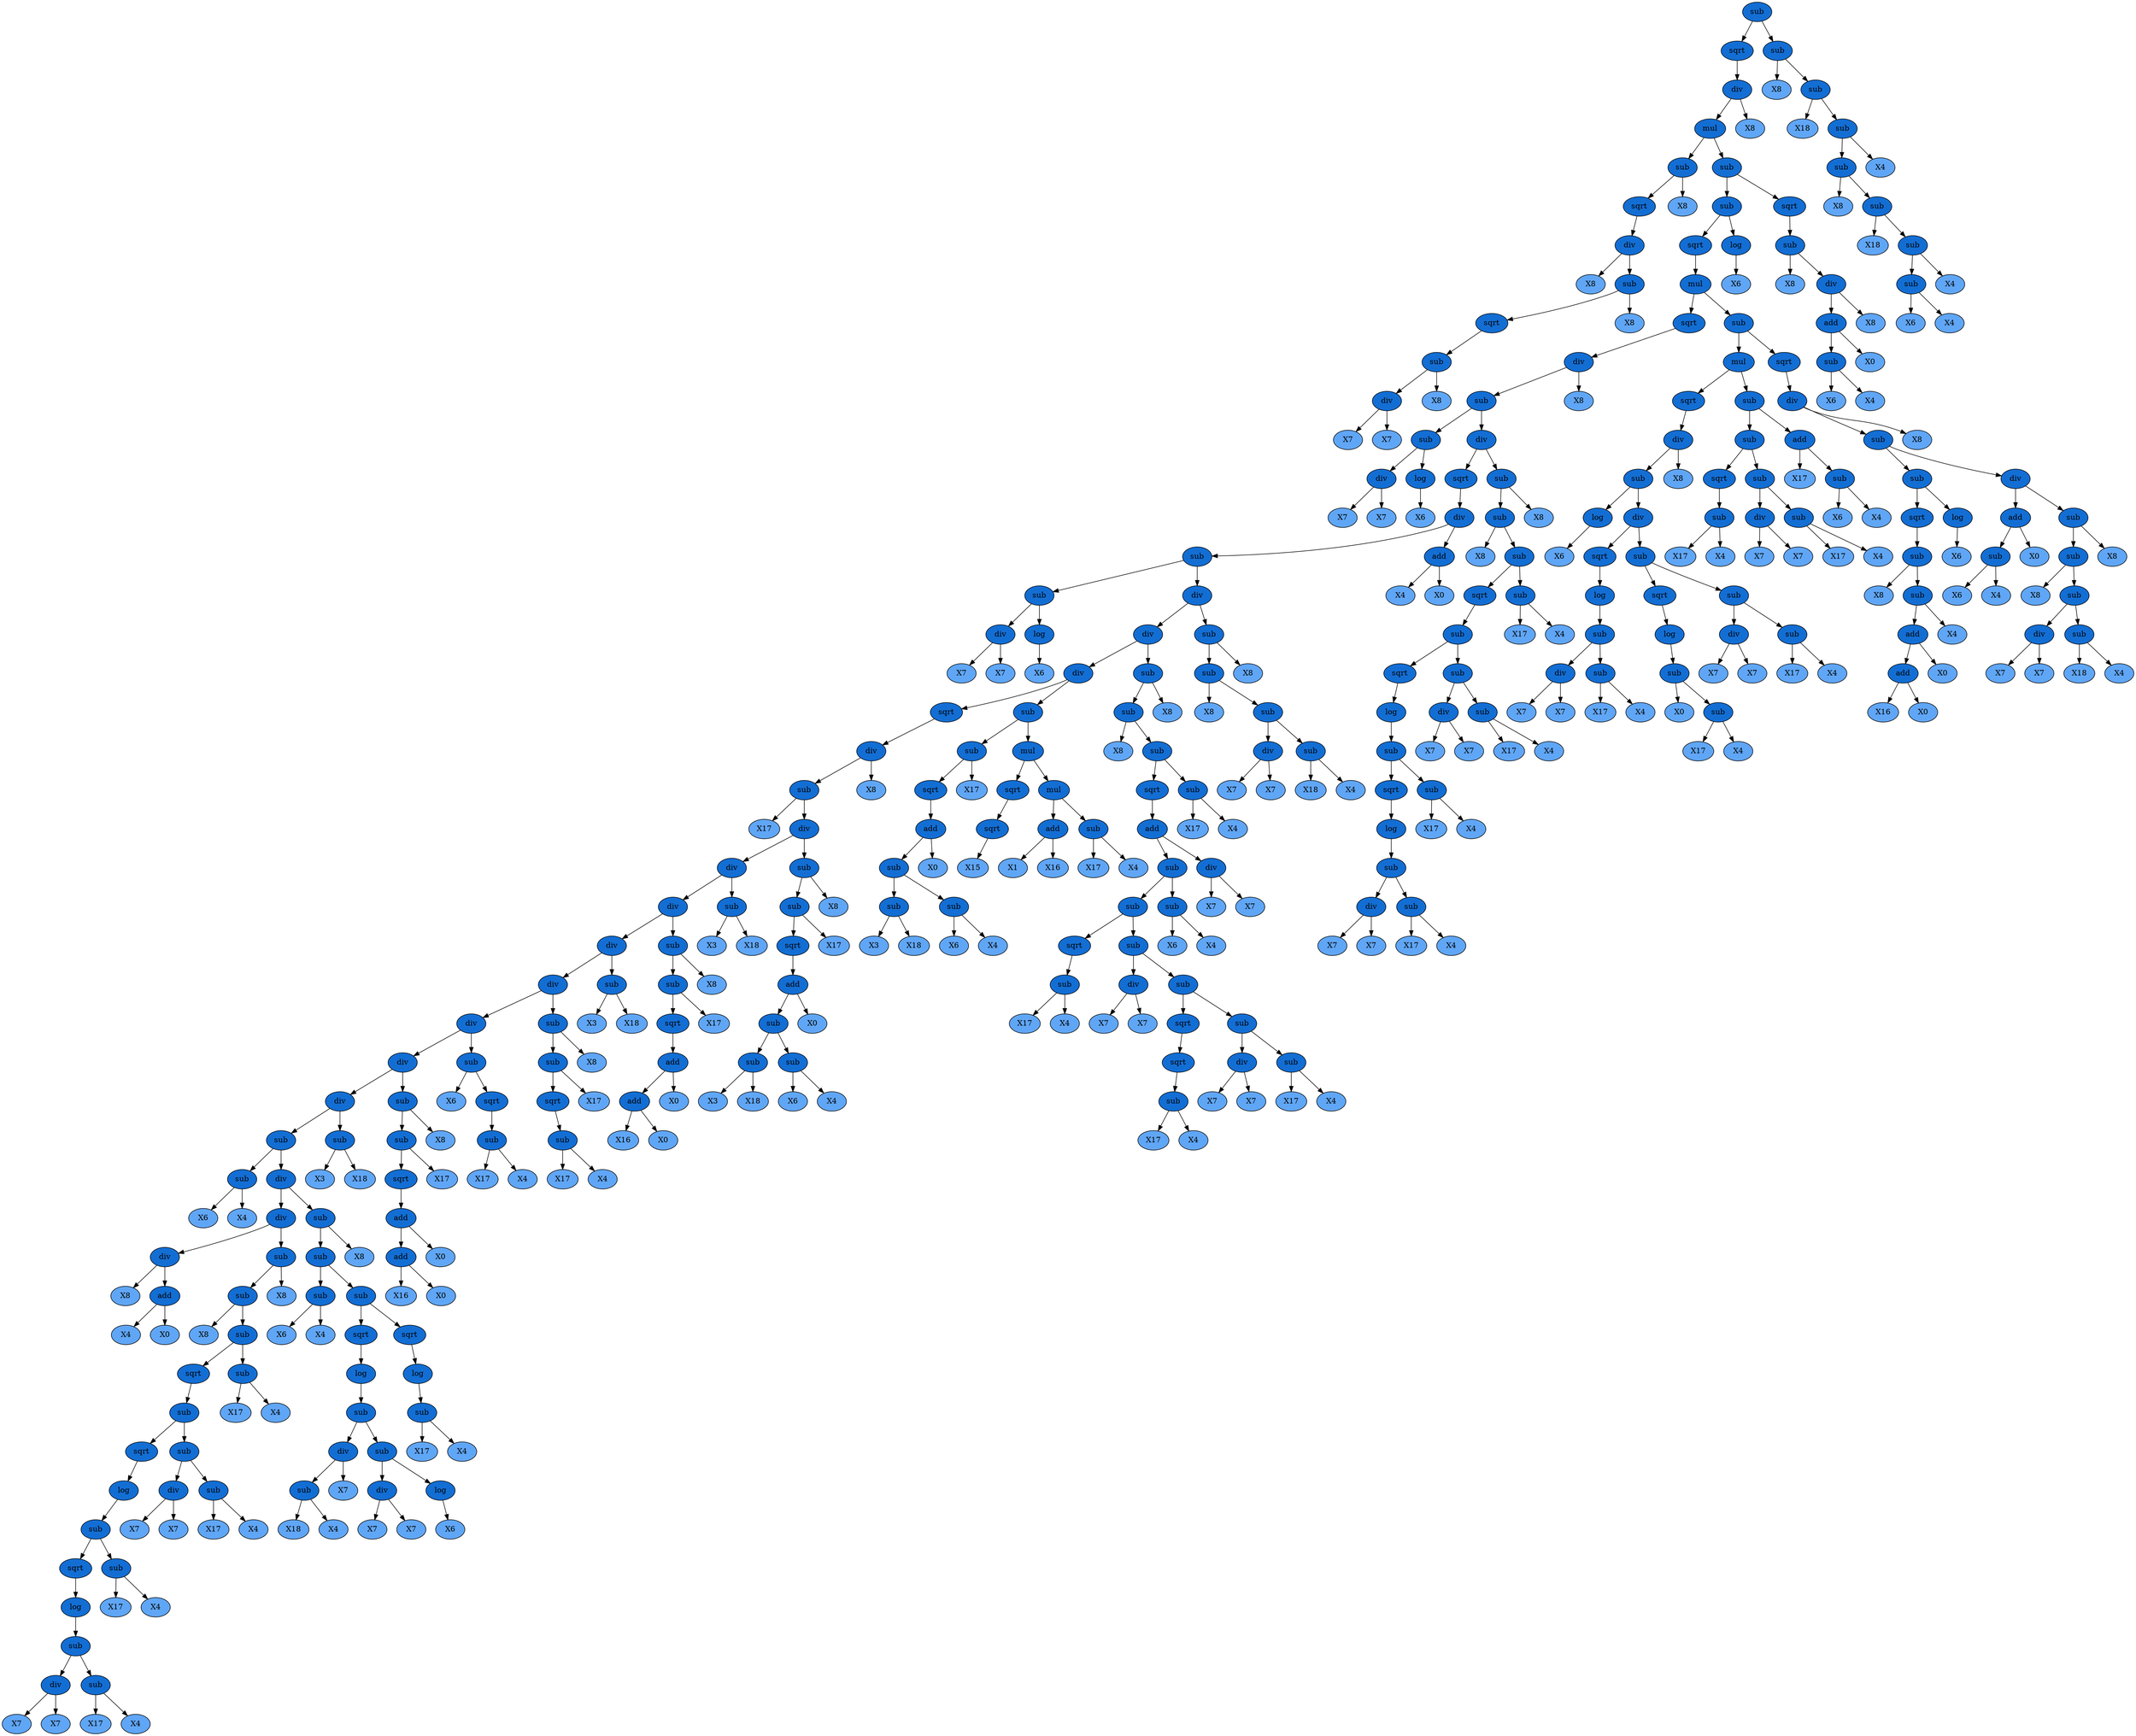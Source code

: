 digraph program {
node [style=filled]
0 [label="sub", fillcolor="#136ed4"] ;
1 [label="sqrt", fillcolor="#136ed4"] ;
2 [label="div", fillcolor="#136ed4"] ;
3 [label="mul", fillcolor="#136ed4"] ;
4 [label="sub", fillcolor="#136ed4"] ;
5 [label="sqrt", fillcolor="#136ed4"] ;
6 [label="div", fillcolor="#136ed4"] ;
7 [label="X8", fillcolor="#60a6f6"] ;
8 [label="sub", fillcolor="#136ed4"] ;
9 [label="sqrt", fillcolor="#136ed4"] ;
10 [label="sub", fillcolor="#136ed4"] ;
11 [label="div", fillcolor="#136ed4"] ;
12 [label="X7", fillcolor="#60a6f6"] ;
13 [label="X7", fillcolor="#60a6f6"] ;
11 -> 13 ;
11 -> 12 ;
14 [label="X8", fillcolor="#60a6f6"] ;
10 -> 14 ;
10 -> 11 ;
9 -> 10 ;
15 [label="X8", fillcolor="#60a6f6"] ;
8 -> 15 ;
8 -> 9 ;
6 -> 8 ;
6 -> 7 ;
5 -> 6 ;
16 [label="X8", fillcolor="#60a6f6"] ;
4 -> 16 ;
4 -> 5 ;
17 [label="sub", fillcolor="#136ed4"] ;
18 [label="sub", fillcolor="#136ed4"] ;
19 [label="sqrt", fillcolor="#136ed4"] ;
20 [label="mul", fillcolor="#136ed4"] ;
21 [label="sqrt", fillcolor="#136ed4"] ;
22 [label="div", fillcolor="#136ed4"] ;
23 [label="sub", fillcolor="#136ed4"] ;
24 [label="sub", fillcolor="#136ed4"] ;
25 [label="div", fillcolor="#136ed4"] ;
26 [label="X7", fillcolor="#60a6f6"] ;
27 [label="X7", fillcolor="#60a6f6"] ;
25 -> 27 ;
25 -> 26 ;
28 [label="log", fillcolor="#136ed4"] ;
29 [label="X6", fillcolor="#60a6f6"] ;
28 -> 29 ;
24 -> 28 ;
24 -> 25 ;
30 [label="div", fillcolor="#136ed4"] ;
31 [label="sqrt", fillcolor="#136ed4"] ;
32 [label="div", fillcolor="#136ed4"] ;
33 [label="sub", fillcolor="#136ed4"] ;
34 [label="sub", fillcolor="#136ed4"] ;
35 [label="div", fillcolor="#136ed4"] ;
36 [label="X7", fillcolor="#60a6f6"] ;
37 [label="X7", fillcolor="#60a6f6"] ;
35 -> 37 ;
35 -> 36 ;
38 [label="log", fillcolor="#136ed4"] ;
39 [label="X6", fillcolor="#60a6f6"] ;
38 -> 39 ;
34 -> 38 ;
34 -> 35 ;
40 [label="div", fillcolor="#136ed4"] ;
41 [label="div", fillcolor="#136ed4"] ;
42 [label="div", fillcolor="#136ed4"] ;
43 [label="sqrt", fillcolor="#136ed4"] ;
44 [label="div", fillcolor="#136ed4"] ;
45 [label="sub", fillcolor="#136ed4"] ;
46 [label="X17", fillcolor="#60a6f6"] ;
47 [label="div", fillcolor="#136ed4"] ;
48 [label="div", fillcolor="#136ed4"] ;
49 [label="div", fillcolor="#136ed4"] ;
50 [label="div", fillcolor="#136ed4"] ;
51 [label="div", fillcolor="#136ed4"] ;
52 [label="div", fillcolor="#136ed4"] ;
53 [label="div", fillcolor="#136ed4"] ;
54 [label="div", fillcolor="#136ed4"] ;
55 [label="sub", fillcolor="#136ed4"] ;
56 [label="sub", fillcolor="#136ed4"] ;
57 [label="X6", fillcolor="#60a6f6"] ;
58 [label="X4", fillcolor="#60a6f6"] ;
56 -> 58 ;
56 -> 57 ;
59 [label="div", fillcolor="#136ed4"] ;
60 [label="div", fillcolor="#136ed4"] ;
61 [label="div", fillcolor="#136ed4"] ;
62 [label="X8", fillcolor="#60a6f6"] ;
63 [label="add", fillcolor="#136ed4"] ;
64 [label="X4", fillcolor="#60a6f6"] ;
65 [label="X0", fillcolor="#60a6f6"] ;
63 -> 65 ;
63 -> 64 ;
61 -> 63 ;
61 -> 62 ;
66 [label="sub", fillcolor="#136ed4"] ;
67 [label="sub", fillcolor="#136ed4"] ;
68 [label="X8", fillcolor="#60a6f6"] ;
69 [label="sub", fillcolor="#136ed4"] ;
70 [label="sqrt", fillcolor="#136ed4"] ;
71 [label="sub", fillcolor="#136ed4"] ;
72 [label="sqrt", fillcolor="#136ed4"] ;
73 [label="log", fillcolor="#136ed4"] ;
74 [label="sub", fillcolor="#136ed4"] ;
75 [label="sqrt", fillcolor="#136ed4"] ;
76 [label="log", fillcolor="#136ed4"] ;
77 [label="sub", fillcolor="#136ed4"] ;
78 [label="div", fillcolor="#136ed4"] ;
79 [label="X7", fillcolor="#60a6f6"] ;
80 [label="X7", fillcolor="#60a6f6"] ;
78 -> 80 ;
78 -> 79 ;
81 [label="sub", fillcolor="#136ed4"] ;
82 [label="X17", fillcolor="#60a6f6"] ;
83 [label="X4", fillcolor="#60a6f6"] ;
81 -> 83 ;
81 -> 82 ;
77 -> 81 ;
77 -> 78 ;
76 -> 77 ;
75 -> 76 ;
84 [label="sub", fillcolor="#136ed4"] ;
85 [label="X17", fillcolor="#60a6f6"] ;
86 [label="X4", fillcolor="#60a6f6"] ;
84 -> 86 ;
84 -> 85 ;
74 -> 84 ;
74 -> 75 ;
73 -> 74 ;
72 -> 73 ;
87 [label="sub", fillcolor="#136ed4"] ;
88 [label="div", fillcolor="#136ed4"] ;
89 [label="X7", fillcolor="#60a6f6"] ;
90 [label="X7", fillcolor="#60a6f6"] ;
88 -> 90 ;
88 -> 89 ;
91 [label="sub", fillcolor="#136ed4"] ;
92 [label="X17", fillcolor="#60a6f6"] ;
93 [label="X4", fillcolor="#60a6f6"] ;
91 -> 93 ;
91 -> 92 ;
87 -> 91 ;
87 -> 88 ;
71 -> 87 ;
71 -> 72 ;
70 -> 71 ;
94 [label="sub", fillcolor="#136ed4"] ;
95 [label="X17", fillcolor="#60a6f6"] ;
96 [label="X4", fillcolor="#60a6f6"] ;
94 -> 96 ;
94 -> 95 ;
69 -> 94 ;
69 -> 70 ;
67 -> 69 ;
67 -> 68 ;
97 [label="X8", fillcolor="#60a6f6"] ;
66 -> 97 ;
66 -> 67 ;
60 -> 66 ;
60 -> 61 ;
98 [label="sub", fillcolor="#136ed4"] ;
99 [label="sub", fillcolor="#136ed4"] ;
100 [label="sub", fillcolor="#136ed4"] ;
101 [label="X6", fillcolor="#60a6f6"] ;
102 [label="X4", fillcolor="#60a6f6"] ;
100 -> 102 ;
100 -> 101 ;
103 [label="sub", fillcolor="#136ed4"] ;
104 [label="sqrt", fillcolor="#136ed4"] ;
105 [label="log", fillcolor="#136ed4"] ;
106 [label="sub", fillcolor="#136ed4"] ;
107 [label="div", fillcolor="#136ed4"] ;
108 [label="sub", fillcolor="#136ed4"] ;
109 [label="X18", fillcolor="#60a6f6"] ;
110 [label="X4", fillcolor="#60a6f6"] ;
108 -> 110 ;
108 -> 109 ;
111 [label="X7", fillcolor="#60a6f6"] ;
107 -> 111 ;
107 -> 108 ;
112 [label="sub", fillcolor="#136ed4"] ;
113 [label="div", fillcolor="#136ed4"] ;
114 [label="X7", fillcolor="#60a6f6"] ;
115 [label="X7", fillcolor="#60a6f6"] ;
113 -> 115 ;
113 -> 114 ;
116 [label="log", fillcolor="#136ed4"] ;
117 [label="X6", fillcolor="#60a6f6"] ;
116 -> 117 ;
112 -> 116 ;
112 -> 113 ;
106 -> 112 ;
106 -> 107 ;
105 -> 106 ;
104 -> 105 ;
118 [label="sqrt", fillcolor="#136ed4"] ;
119 [label="log", fillcolor="#136ed4"] ;
120 [label="sub", fillcolor="#136ed4"] ;
121 [label="X17", fillcolor="#60a6f6"] ;
122 [label="X4", fillcolor="#60a6f6"] ;
120 -> 122 ;
120 -> 121 ;
119 -> 120 ;
118 -> 119 ;
103 -> 118 ;
103 -> 104 ;
99 -> 103 ;
99 -> 100 ;
123 [label="X8", fillcolor="#60a6f6"] ;
98 -> 123 ;
98 -> 99 ;
59 -> 98 ;
59 -> 60 ;
55 -> 59 ;
55 -> 56 ;
124 [label="sub", fillcolor="#136ed4"] ;
125 [label="X3", fillcolor="#60a6f6"] ;
126 [label="X18", fillcolor="#60a6f6"] ;
124 -> 126 ;
124 -> 125 ;
54 -> 124 ;
54 -> 55 ;
127 [label="sub", fillcolor="#136ed4"] ;
128 [label="sub", fillcolor="#136ed4"] ;
129 [label="sqrt", fillcolor="#136ed4"] ;
130 [label="add", fillcolor="#136ed4"] ;
131 [label="add", fillcolor="#136ed4"] ;
132 [label="X16", fillcolor="#60a6f6"] ;
133 [label="X0", fillcolor="#60a6f6"] ;
131 -> 133 ;
131 -> 132 ;
134 [label="X0", fillcolor="#60a6f6"] ;
130 -> 134 ;
130 -> 131 ;
129 -> 130 ;
135 [label="X17", fillcolor="#60a6f6"] ;
128 -> 135 ;
128 -> 129 ;
136 [label="X8", fillcolor="#60a6f6"] ;
127 -> 136 ;
127 -> 128 ;
53 -> 127 ;
53 -> 54 ;
137 [label="sub", fillcolor="#136ed4"] ;
138 [label="X6", fillcolor="#60a6f6"] ;
139 [label="sqrt", fillcolor="#136ed4"] ;
140 [label="sub", fillcolor="#136ed4"] ;
141 [label="X17", fillcolor="#60a6f6"] ;
142 [label="X4", fillcolor="#60a6f6"] ;
140 -> 142 ;
140 -> 141 ;
139 -> 140 ;
137 -> 139 ;
137 -> 138 ;
52 -> 137 ;
52 -> 53 ;
143 [label="sub", fillcolor="#136ed4"] ;
144 [label="sub", fillcolor="#136ed4"] ;
145 [label="sqrt", fillcolor="#136ed4"] ;
146 [label="sub", fillcolor="#136ed4"] ;
147 [label="X17", fillcolor="#60a6f6"] ;
148 [label="X4", fillcolor="#60a6f6"] ;
146 -> 148 ;
146 -> 147 ;
145 -> 146 ;
149 [label="X17", fillcolor="#60a6f6"] ;
144 -> 149 ;
144 -> 145 ;
150 [label="X8", fillcolor="#60a6f6"] ;
143 -> 150 ;
143 -> 144 ;
51 -> 143 ;
51 -> 52 ;
151 [label="sub", fillcolor="#136ed4"] ;
152 [label="X3", fillcolor="#60a6f6"] ;
153 [label="X18", fillcolor="#60a6f6"] ;
151 -> 153 ;
151 -> 152 ;
50 -> 151 ;
50 -> 51 ;
154 [label="sub", fillcolor="#136ed4"] ;
155 [label="sub", fillcolor="#136ed4"] ;
156 [label="sqrt", fillcolor="#136ed4"] ;
157 [label="add", fillcolor="#136ed4"] ;
158 [label="add", fillcolor="#136ed4"] ;
159 [label="X16", fillcolor="#60a6f6"] ;
160 [label="X0", fillcolor="#60a6f6"] ;
158 -> 160 ;
158 -> 159 ;
161 [label="X0", fillcolor="#60a6f6"] ;
157 -> 161 ;
157 -> 158 ;
156 -> 157 ;
162 [label="X17", fillcolor="#60a6f6"] ;
155 -> 162 ;
155 -> 156 ;
163 [label="X8", fillcolor="#60a6f6"] ;
154 -> 163 ;
154 -> 155 ;
49 -> 154 ;
49 -> 50 ;
164 [label="sub", fillcolor="#136ed4"] ;
165 [label="X3", fillcolor="#60a6f6"] ;
166 [label="X18", fillcolor="#60a6f6"] ;
164 -> 166 ;
164 -> 165 ;
48 -> 164 ;
48 -> 49 ;
167 [label="sub", fillcolor="#136ed4"] ;
168 [label="sub", fillcolor="#136ed4"] ;
169 [label="sqrt", fillcolor="#136ed4"] ;
170 [label="add", fillcolor="#136ed4"] ;
171 [label="sub", fillcolor="#136ed4"] ;
172 [label="sub", fillcolor="#136ed4"] ;
173 [label="X3", fillcolor="#60a6f6"] ;
174 [label="X18", fillcolor="#60a6f6"] ;
172 -> 174 ;
172 -> 173 ;
175 [label="sub", fillcolor="#136ed4"] ;
176 [label="X6", fillcolor="#60a6f6"] ;
177 [label="X4", fillcolor="#60a6f6"] ;
175 -> 177 ;
175 -> 176 ;
171 -> 175 ;
171 -> 172 ;
178 [label="X0", fillcolor="#60a6f6"] ;
170 -> 178 ;
170 -> 171 ;
169 -> 170 ;
179 [label="X17", fillcolor="#60a6f6"] ;
168 -> 179 ;
168 -> 169 ;
180 [label="X8", fillcolor="#60a6f6"] ;
167 -> 180 ;
167 -> 168 ;
47 -> 167 ;
47 -> 48 ;
45 -> 47 ;
45 -> 46 ;
181 [label="X8", fillcolor="#60a6f6"] ;
44 -> 181 ;
44 -> 45 ;
43 -> 44 ;
182 [label="sub", fillcolor="#136ed4"] ;
183 [label="sub", fillcolor="#136ed4"] ;
184 [label="sqrt", fillcolor="#136ed4"] ;
185 [label="add", fillcolor="#136ed4"] ;
186 [label="sub", fillcolor="#136ed4"] ;
187 [label="sub", fillcolor="#136ed4"] ;
188 [label="X3", fillcolor="#60a6f6"] ;
189 [label="X18", fillcolor="#60a6f6"] ;
187 -> 189 ;
187 -> 188 ;
190 [label="sub", fillcolor="#136ed4"] ;
191 [label="X6", fillcolor="#60a6f6"] ;
192 [label="X4", fillcolor="#60a6f6"] ;
190 -> 192 ;
190 -> 191 ;
186 -> 190 ;
186 -> 187 ;
193 [label="X0", fillcolor="#60a6f6"] ;
185 -> 193 ;
185 -> 186 ;
184 -> 185 ;
194 [label="X17", fillcolor="#60a6f6"] ;
183 -> 194 ;
183 -> 184 ;
195 [label="mul", fillcolor="#136ed4"] ;
196 [label="sqrt", fillcolor="#136ed4"] ;
197 [label="sqrt", fillcolor="#136ed4"] ;
198 [label="X15", fillcolor="#60a6f6"] ;
197 -> 198 ;
196 -> 197 ;
199 [label="mul", fillcolor="#136ed4"] ;
200 [label="add", fillcolor="#136ed4"] ;
201 [label="X1", fillcolor="#60a6f6"] ;
202 [label="X16", fillcolor="#60a6f6"] ;
200 -> 202 ;
200 -> 201 ;
203 [label="sub", fillcolor="#136ed4"] ;
204 [label="X17", fillcolor="#60a6f6"] ;
205 [label="X4", fillcolor="#60a6f6"] ;
203 -> 205 ;
203 -> 204 ;
199 -> 203 ;
199 -> 200 ;
195 -> 199 ;
195 -> 196 ;
182 -> 195 ;
182 -> 183 ;
42 -> 182 ;
42 -> 43 ;
206 [label="sub", fillcolor="#136ed4"] ;
207 [label="sub", fillcolor="#136ed4"] ;
208 [label="X8", fillcolor="#60a6f6"] ;
209 [label="sub", fillcolor="#136ed4"] ;
210 [label="sqrt", fillcolor="#136ed4"] ;
211 [label="add", fillcolor="#136ed4"] ;
212 [label="sub", fillcolor="#136ed4"] ;
213 [label="sub", fillcolor="#136ed4"] ;
214 [label="sqrt", fillcolor="#136ed4"] ;
215 [label="sub", fillcolor="#136ed4"] ;
216 [label="X17", fillcolor="#60a6f6"] ;
217 [label="X4", fillcolor="#60a6f6"] ;
215 -> 217 ;
215 -> 216 ;
214 -> 215 ;
218 [label="sub", fillcolor="#136ed4"] ;
219 [label="div", fillcolor="#136ed4"] ;
220 [label="X7", fillcolor="#60a6f6"] ;
221 [label="X7", fillcolor="#60a6f6"] ;
219 -> 221 ;
219 -> 220 ;
222 [label="sub", fillcolor="#136ed4"] ;
223 [label="sqrt", fillcolor="#136ed4"] ;
224 [label="sqrt", fillcolor="#136ed4"] ;
225 [label="sub", fillcolor="#136ed4"] ;
226 [label="X17", fillcolor="#60a6f6"] ;
227 [label="X4", fillcolor="#60a6f6"] ;
225 -> 227 ;
225 -> 226 ;
224 -> 225 ;
223 -> 224 ;
228 [label="sub", fillcolor="#136ed4"] ;
229 [label="div", fillcolor="#136ed4"] ;
230 [label="X7", fillcolor="#60a6f6"] ;
231 [label="X7", fillcolor="#60a6f6"] ;
229 -> 231 ;
229 -> 230 ;
232 [label="sub", fillcolor="#136ed4"] ;
233 [label="X17", fillcolor="#60a6f6"] ;
234 [label="X4", fillcolor="#60a6f6"] ;
232 -> 234 ;
232 -> 233 ;
228 -> 232 ;
228 -> 229 ;
222 -> 228 ;
222 -> 223 ;
218 -> 222 ;
218 -> 219 ;
213 -> 218 ;
213 -> 214 ;
235 [label="sub", fillcolor="#136ed4"] ;
236 [label="X6", fillcolor="#60a6f6"] ;
237 [label="X4", fillcolor="#60a6f6"] ;
235 -> 237 ;
235 -> 236 ;
212 -> 235 ;
212 -> 213 ;
238 [label="div", fillcolor="#136ed4"] ;
239 [label="X7", fillcolor="#60a6f6"] ;
240 [label="X7", fillcolor="#60a6f6"] ;
238 -> 240 ;
238 -> 239 ;
211 -> 238 ;
211 -> 212 ;
210 -> 211 ;
241 [label="sub", fillcolor="#136ed4"] ;
242 [label="X17", fillcolor="#60a6f6"] ;
243 [label="X4", fillcolor="#60a6f6"] ;
241 -> 243 ;
241 -> 242 ;
209 -> 241 ;
209 -> 210 ;
207 -> 209 ;
207 -> 208 ;
244 [label="X8", fillcolor="#60a6f6"] ;
206 -> 244 ;
206 -> 207 ;
41 -> 206 ;
41 -> 42 ;
245 [label="sub", fillcolor="#136ed4"] ;
246 [label="sub", fillcolor="#136ed4"] ;
247 [label="X8", fillcolor="#60a6f6"] ;
248 [label="sub", fillcolor="#136ed4"] ;
249 [label="div", fillcolor="#136ed4"] ;
250 [label="X7", fillcolor="#60a6f6"] ;
251 [label="X7", fillcolor="#60a6f6"] ;
249 -> 251 ;
249 -> 250 ;
252 [label="sub", fillcolor="#136ed4"] ;
253 [label="X18", fillcolor="#60a6f6"] ;
254 [label="X4", fillcolor="#60a6f6"] ;
252 -> 254 ;
252 -> 253 ;
248 -> 252 ;
248 -> 249 ;
246 -> 248 ;
246 -> 247 ;
255 [label="X8", fillcolor="#60a6f6"] ;
245 -> 255 ;
245 -> 246 ;
40 -> 245 ;
40 -> 41 ;
33 -> 40 ;
33 -> 34 ;
256 [label="add", fillcolor="#136ed4"] ;
257 [label="X4", fillcolor="#60a6f6"] ;
258 [label="X0", fillcolor="#60a6f6"] ;
256 -> 258 ;
256 -> 257 ;
32 -> 256 ;
32 -> 33 ;
31 -> 32 ;
259 [label="sub", fillcolor="#136ed4"] ;
260 [label="sub", fillcolor="#136ed4"] ;
261 [label="X8", fillcolor="#60a6f6"] ;
262 [label="sub", fillcolor="#136ed4"] ;
263 [label="sqrt", fillcolor="#136ed4"] ;
264 [label="sub", fillcolor="#136ed4"] ;
265 [label="sqrt", fillcolor="#136ed4"] ;
266 [label="log", fillcolor="#136ed4"] ;
267 [label="sub", fillcolor="#136ed4"] ;
268 [label="sqrt", fillcolor="#136ed4"] ;
269 [label="log", fillcolor="#136ed4"] ;
270 [label="sub", fillcolor="#136ed4"] ;
271 [label="div", fillcolor="#136ed4"] ;
272 [label="X7", fillcolor="#60a6f6"] ;
273 [label="X7", fillcolor="#60a6f6"] ;
271 -> 273 ;
271 -> 272 ;
274 [label="sub", fillcolor="#136ed4"] ;
275 [label="X17", fillcolor="#60a6f6"] ;
276 [label="X4", fillcolor="#60a6f6"] ;
274 -> 276 ;
274 -> 275 ;
270 -> 274 ;
270 -> 271 ;
269 -> 270 ;
268 -> 269 ;
277 [label="sub", fillcolor="#136ed4"] ;
278 [label="X17", fillcolor="#60a6f6"] ;
279 [label="X4", fillcolor="#60a6f6"] ;
277 -> 279 ;
277 -> 278 ;
267 -> 277 ;
267 -> 268 ;
266 -> 267 ;
265 -> 266 ;
280 [label="sub", fillcolor="#136ed4"] ;
281 [label="div", fillcolor="#136ed4"] ;
282 [label="X7", fillcolor="#60a6f6"] ;
283 [label="X7", fillcolor="#60a6f6"] ;
281 -> 283 ;
281 -> 282 ;
284 [label="sub", fillcolor="#136ed4"] ;
285 [label="X17", fillcolor="#60a6f6"] ;
286 [label="X4", fillcolor="#60a6f6"] ;
284 -> 286 ;
284 -> 285 ;
280 -> 284 ;
280 -> 281 ;
264 -> 280 ;
264 -> 265 ;
263 -> 264 ;
287 [label="sub", fillcolor="#136ed4"] ;
288 [label="X17", fillcolor="#60a6f6"] ;
289 [label="X4", fillcolor="#60a6f6"] ;
287 -> 289 ;
287 -> 288 ;
262 -> 287 ;
262 -> 263 ;
260 -> 262 ;
260 -> 261 ;
290 [label="X8", fillcolor="#60a6f6"] ;
259 -> 290 ;
259 -> 260 ;
30 -> 259 ;
30 -> 31 ;
23 -> 30 ;
23 -> 24 ;
291 [label="X8", fillcolor="#60a6f6"] ;
22 -> 291 ;
22 -> 23 ;
21 -> 22 ;
292 [label="sub", fillcolor="#136ed4"] ;
293 [label="mul", fillcolor="#136ed4"] ;
294 [label="sqrt", fillcolor="#136ed4"] ;
295 [label="div", fillcolor="#136ed4"] ;
296 [label="sub", fillcolor="#136ed4"] ;
297 [label="log", fillcolor="#136ed4"] ;
298 [label="X6", fillcolor="#60a6f6"] ;
297 -> 298 ;
299 [label="div", fillcolor="#136ed4"] ;
300 [label="sqrt", fillcolor="#136ed4"] ;
301 [label="log", fillcolor="#136ed4"] ;
302 [label="sub", fillcolor="#136ed4"] ;
303 [label="div", fillcolor="#136ed4"] ;
304 [label="X7", fillcolor="#60a6f6"] ;
305 [label="X7", fillcolor="#60a6f6"] ;
303 -> 305 ;
303 -> 304 ;
306 [label="sub", fillcolor="#136ed4"] ;
307 [label="X17", fillcolor="#60a6f6"] ;
308 [label="X4", fillcolor="#60a6f6"] ;
306 -> 308 ;
306 -> 307 ;
302 -> 306 ;
302 -> 303 ;
301 -> 302 ;
300 -> 301 ;
309 [label="sub", fillcolor="#136ed4"] ;
310 [label="sqrt", fillcolor="#136ed4"] ;
311 [label="log", fillcolor="#136ed4"] ;
312 [label="sub", fillcolor="#136ed4"] ;
313 [label="X0", fillcolor="#60a6f6"] ;
314 [label="sub", fillcolor="#136ed4"] ;
315 [label="X17", fillcolor="#60a6f6"] ;
316 [label="X4", fillcolor="#60a6f6"] ;
314 -> 316 ;
314 -> 315 ;
312 -> 314 ;
312 -> 313 ;
311 -> 312 ;
310 -> 311 ;
317 [label="sub", fillcolor="#136ed4"] ;
318 [label="div", fillcolor="#136ed4"] ;
319 [label="X7", fillcolor="#60a6f6"] ;
320 [label="X7", fillcolor="#60a6f6"] ;
318 -> 320 ;
318 -> 319 ;
321 [label="sub", fillcolor="#136ed4"] ;
322 [label="X17", fillcolor="#60a6f6"] ;
323 [label="X4", fillcolor="#60a6f6"] ;
321 -> 323 ;
321 -> 322 ;
317 -> 321 ;
317 -> 318 ;
309 -> 317 ;
309 -> 310 ;
299 -> 309 ;
299 -> 300 ;
296 -> 299 ;
296 -> 297 ;
324 [label="X8", fillcolor="#60a6f6"] ;
295 -> 324 ;
295 -> 296 ;
294 -> 295 ;
325 [label="sub", fillcolor="#136ed4"] ;
326 [label="sub", fillcolor="#136ed4"] ;
327 [label="sqrt", fillcolor="#136ed4"] ;
328 [label="sub", fillcolor="#136ed4"] ;
329 [label="X17", fillcolor="#60a6f6"] ;
330 [label="X4", fillcolor="#60a6f6"] ;
328 -> 330 ;
328 -> 329 ;
327 -> 328 ;
331 [label="sub", fillcolor="#136ed4"] ;
332 [label="div", fillcolor="#136ed4"] ;
333 [label="X7", fillcolor="#60a6f6"] ;
334 [label="X7", fillcolor="#60a6f6"] ;
332 -> 334 ;
332 -> 333 ;
335 [label="sub", fillcolor="#136ed4"] ;
336 [label="X17", fillcolor="#60a6f6"] ;
337 [label="X4", fillcolor="#60a6f6"] ;
335 -> 337 ;
335 -> 336 ;
331 -> 335 ;
331 -> 332 ;
326 -> 331 ;
326 -> 327 ;
338 [label="add", fillcolor="#136ed4"] ;
339 [label="X17", fillcolor="#60a6f6"] ;
340 [label="sub", fillcolor="#136ed4"] ;
341 [label="X6", fillcolor="#60a6f6"] ;
342 [label="X4", fillcolor="#60a6f6"] ;
340 -> 342 ;
340 -> 341 ;
338 -> 340 ;
338 -> 339 ;
325 -> 338 ;
325 -> 326 ;
293 -> 325 ;
293 -> 294 ;
343 [label="sqrt", fillcolor="#136ed4"] ;
344 [label="div", fillcolor="#136ed4"] ;
345 [label="sub", fillcolor="#136ed4"] ;
346 [label="sub", fillcolor="#136ed4"] ;
347 [label="sqrt", fillcolor="#136ed4"] ;
348 [label="sub", fillcolor="#136ed4"] ;
349 [label="X8", fillcolor="#60a6f6"] ;
350 [label="sub", fillcolor="#136ed4"] ;
351 [label="add", fillcolor="#136ed4"] ;
352 [label="add", fillcolor="#136ed4"] ;
353 [label="X16", fillcolor="#60a6f6"] ;
354 [label="X0", fillcolor="#60a6f6"] ;
352 -> 354 ;
352 -> 353 ;
355 [label="X0", fillcolor="#60a6f6"] ;
351 -> 355 ;
351 -> 352 ;
356 [label="X4", fillcolor="#60a6f6"] ;
350 -> 356 ;
350 -> 351 ;
348 -> 350 ;
348 -> 349 ;
347 -> 348 ;
357 [label="log", fillcolor="#136ed4"] ;
358 [label="X6", fillcolor="#60a6f6"] ;
357 -> 358 ;
346 -> 357 ;
346 -> 347 ;
359 [label="div", fillcolor="#136ed4"] ;
360 [label="add", fillcolor="#136ed4"] ;
361 [label="sub", fillcolor="#136ed4"] ;
362 [label="X6", fillcolor="#60a6f6"] ;
363 [label="X4", fillcolor="#60a6f6"] ;
361 -> 363 ;
361 -> 362 ;
364 [label="X0", fillcolor="#60a6f6"] ;
360 -> 364 ;
360 -> 361 ;
365 [label="sub", fillcolor="#136ed4"] ;
366 [label="sub", fillcolor="#136ed4"] ;
367 [label="X8", fillcolor="#60a6f6"] ;
368 [label="sub", fillcolor="#136ed4"] ;
369 [label="div", fillcolor="#136ed4"] ;
370 [label="X7", fillcolor="#60a6f6"] ;
371 [label="X7", fillcolor="#60a6f6"] ;
369 -> 371 ;
369 -> 370 ;
372 [label="sub", fillcolor="#136ed4"] ;
373 [label="X18", fillcolor="#60a6f6"] ;
374 [label="X4", fillcolor="#60a6f6"] ;
372 -> 374 ;
372 -> 373 ;
368 -> 372 ;
368 -> 369 ;
366 -> 368 ;
366 -> 367 ;
375 [label="X8", fillcolor="#60a6f6"] ;
365 -> 375 ;
365 -> 366 ;
359 -> 365 ;
359 -> 360 ;
345 -> 359 ;
345 -> 346 ;
376 [label="X8", fillcolor="#60a6f6"] ;
344 -> 376 ;
344 -> 345 ;
343 -> 344 ;
292 -> 343 ;
292 -> 293 ;
20 -> 292 ;
20 -> 21 ;
19 -> 20 ;
377 [label="log", fillcolor="#136ed4"] ;
378 [label="X6", fillcolor="#60a6f6"] ;
377 -> 378 ;
18 -> 377 ;
18 -> 19 ;
379 [label="sqrt", fillcolor="#136ed4"] ;
380 [label="sub", fillcolor="#136ed4"] ;
381 [label="X8", fillcolor="#60a6f6"] ;
382 [label="div", fillcolor="#136ed4"] ;
383 [label="add", fillcolor="#136ed4"] ;
384 [label="sub", fillcolor="#136ed4"] ;
385 [label="X6", fillcolor="#60a6f6"] ;
386 [label="X4", fillcolor="#60a6f6"] ;
384 -> 386 ;
384 -> 385 ;
387 [label="X0", fillcolor="#60a6f6"] ;
383 -> 387 ;
383 -> 384 ;
388 [label="X8", fillcolor="#60a6f6"] ;
382 -> 388 ;
382 -> 383 ;
380 -> 382 ;
380 -> 381 ;
379 -> 380 ;
17 -> 379 ;
17 -> 18 ;
3 -> 17 ;
3 -> 4 ;
389 [label="X8", fillcolor="#60a6f6"] ;
2 -> 389 ;
2 -> 3 ;
1 -> 2 ;
390 [label="sub", fillcolor="#136ed4"] ;
391 [label="X8", fillcolor="#60a6f6"] ;
392 [label="sub", fillcolor="#136ed4"] ;
393 [label="X18", fillcolor="#60a6f6"] ;
394 [label="sub", fillcolor="#136ed4"] ;
395 [label="sub", fillcolor="#136ed4"] ;
396 [label="X8", fillcolor="#60a6f6"] ;
397 [label="sub", fillcolor="#136ed4"] ;
398 [label="X18", fillcolor="#60a6f6"] ;
399 [label="sub", fillcolor="#136ed4"] ;
400 [label="sub", fillcolor="#136ed4"] ;
401 [label="X6", fillcolor="#60a6f6"] ;
402 [label="X4", fillcolor="#60a6f6"] ;
400 -> 402 ;
400 -> 401 ;
403 [label="X4", fillcolor="#60a6f6"] ;
399 -> 403 ;
399 -> 400 ;
397 -> 399 ;
397 -> 398 ;
395 -> 397 ;
395 -> 396 ;
404 [label="X4", fillcolor="#60a6f6"] ;
394 -> 404 ;
394 -> 395 ;
392 -> 394 ;
392 -> 393 ;
390 -> 392 ;
390 -> 391 ;
0 -> 390 ;
0 -> 1 ;
}
